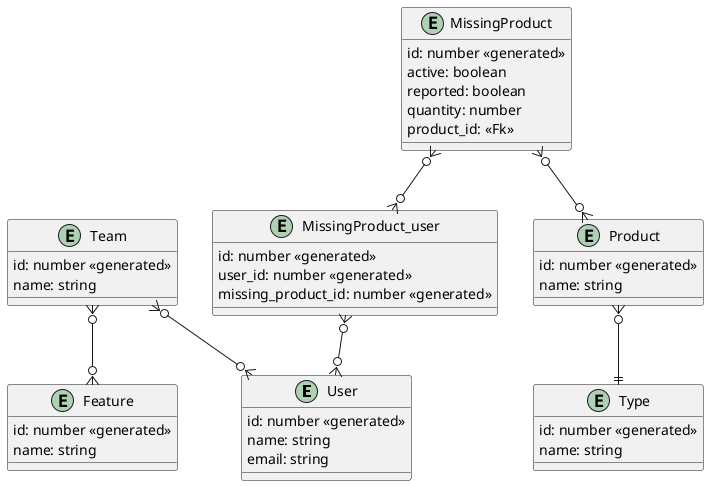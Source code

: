 @startuml

entity User{
    id: number <<generated>>  
    name: string 
    email: string 
}

entity Team{
    id: number <<generated>>
    name: string
}

entity Feature{
    id: number <<generated>>
    name: string

}

entity Product {
    id: number <<generated>>
    name: string
}

entity Type {
    id: number <<generated>>
    name: string
}

entity MissingProduct{
    id: number <<generated>>
    active: boolean
    reported: boolean
    quantity: number
    product_id: <<Fk>>
}

entity MissingProduct_user{
    id: number <<generated>>
    user_id: number <<generated>>
    missing_product_id: number <<generated>>
}

Team }o--o{ User
Team }o--o{ Feature
Product }o--||Type
MissingProduct }o--o{ Product 
MissingProduct }o--o{ MissingProduct_user 
MissingProduct_user }o--o{ User 
@enduml
